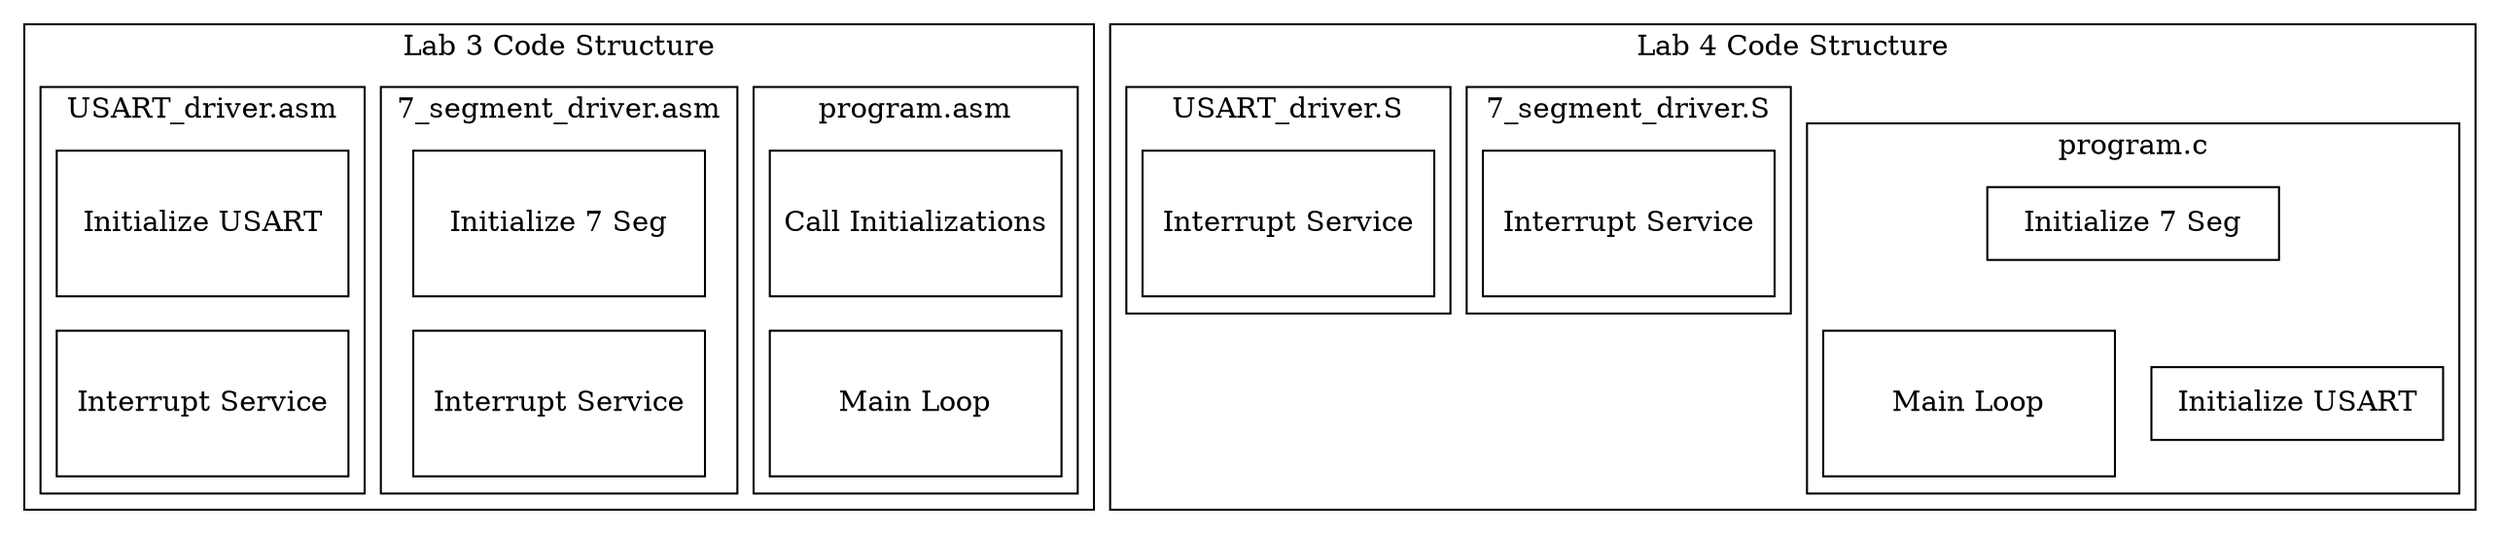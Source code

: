 // dot -Tpng 1.gv -o 1.png

digraph H
{
	node [shape=record];

	rankdir=TB;
	ranksep =0.1;

	nd_0   [label = "Call Initializations" fixedsize=true width=2 height=1];
	nd_1   [label = "Main Loop" fixedsize=true width=2 height=1];

	nd_2   [label = "Initialize 7 Seg" fixedsize=true width=2 height=1];
	nd_3   [label = "Interrupt Service" fixedsize=true width=2 height=1];

	nd_4   [label = "Initialize USART" fixedsize=true width=2 height=1];
	nd_5   [label = "Interrupt Service" fixedsize=true width=2 height=1];


	nd_10   [label = "Initialize 7 Seg" fixedsize=true width=2 height=0.5];
	nd_11   [label = "Initialize USART" fixedsize=true width=2 height=0.5];
	nd_12   [label = "Main Loop" fixedsize=true width=2 height=1];

	nd_13   [label = "Interrupt Service" fixedsize=true width=2 height=1];

	nd_14   [label = "Interrupt Service" fixedsize=true width=2 height=1];

	subgraph cluster_old
	{
		label = "Lab 3 Code Structure";

		subgraph cluster_old_program
		{
			label = "program.asm";
			{rank= source; nd_0;}
			{rank= same; nd_1;}
		}

		subgraph cluster_old_7_segment_driver
		{
			label = "7_segment_driver.asm";
			{rank= source; nd_2;}
			{rank= same; nd_3;}
		}

		subgraph cluster_old_USART_driver
		{
			label = "USART_driver.asm";
			{rank= source; nd_4;}
			{rank= same; nd_5;}
		}
	}

	subgraph cluster_new
	{
		label = "Lab 4 Code Structure";

		subgraph cluster_new_program
		{
			rank = "source";
			label = "program.c";
			{rank= source; nd_10;}
			{rank= same; nd_11;}
			{rank= max; nd_12;}
		}

		subgraph cluster_new_7_segment_driver
		{
			label = "7_segment_driver.S";
			{rank= same; nd_13;}
		}

		subgraph cluster_new_USART_driver
		{
			label = "USART_driver.S";
			{rank= source; nd_14;}
		}
	}
}